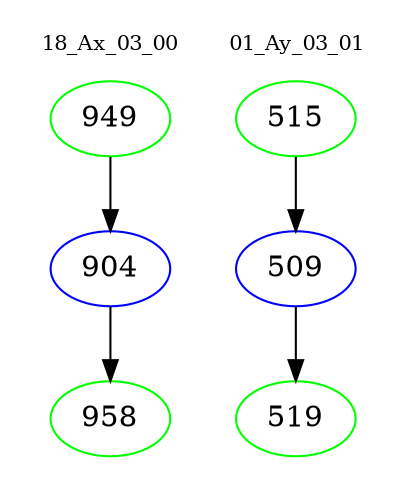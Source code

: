 digraph{
subgraph cluster_0 {
color = white
label = "18_Ax_03_00";
fontsize=10;
T0_949 [label="949", color="green"]
T0_949 -> T0_904 [color="black"]
T0_904 [label="904", color="blue"]
T0_904 -> T0_958 [color="black"]
T0_958 [label="958", color="green"]
}
subgraph cluster_1 {
color = white
label = "01_Ay_03_01";
fontsize=10;
T1_515 [label="515", color="green"]
T1_515 -> T1_509 [color="black"]
T1_509 [label="509", color="blue"]
T1_509 -> T1_519 [color="black"]
T1_519 [label="519", color="green"]
}
}
